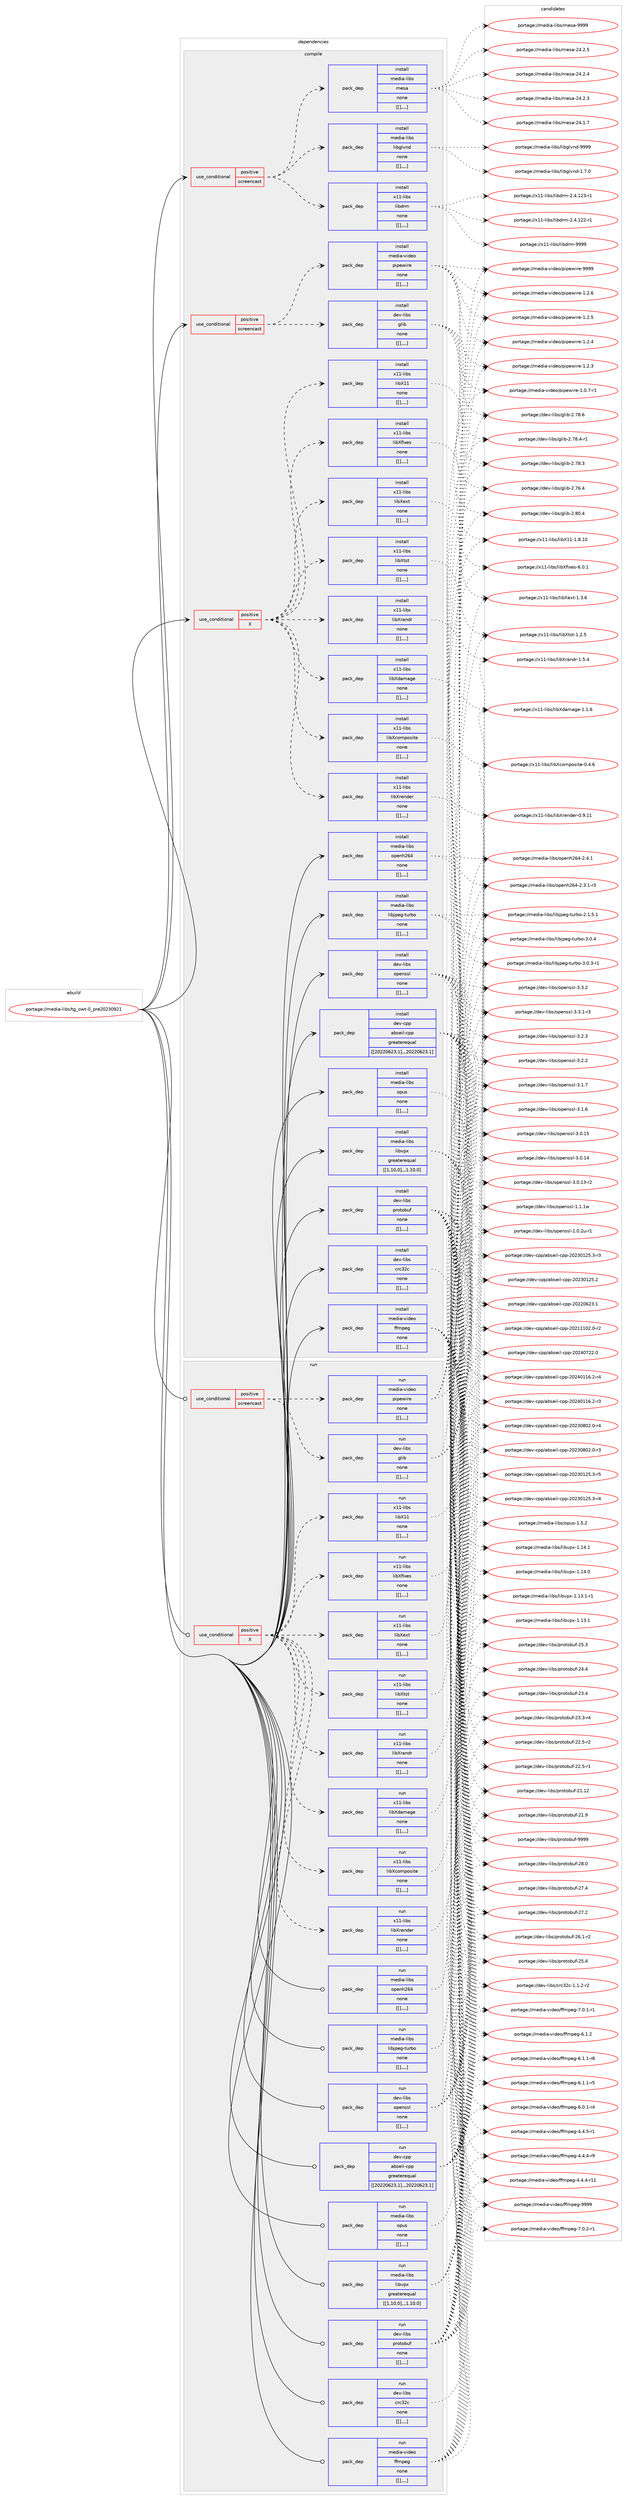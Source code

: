digraph prolog {

# *************
# Graph options
# *************

newrank=true;
concentrate=true;
compound=true;
graph [rankdir=LR,fontname=Helvetica,fontsize=10,ranksep=1.5];#, ranksep=2.5, nodesep=0.2];
edge  [arrowhead=vee];
node  [fontname=Helvetica,fontsize=10];

# **********
# The ebuild
# **********

subgraph cluster_leftcol {
color=gray;
label=<<i>ebuild</i>>;
id [label="portage://media-libs/tg_owt-0_pre20230921", color=red, width=4, href="../media-libs/tg_owt-0_pre20230921.svg"];
}

# ****************
# The dependencies
# ****************

subgraph cluster_midcol {
color=gray;
label=<<i>dependencies</i>>;
subgraph cluster_compile {
fillcolor="#eeeeee";
style=filled;
label=<<i>compile</i>>;
subgraph cond83472 {
dependency327922 [label=<<TABLE BORDER="0" CELLBORDER="1" CELLSPACING="0" CELLPADDING="4"><TR><TD ROWSPAN="3" CELLPADDING="10">use_conditional</TD></TR><TR><TD>positive</TD></TR><TR><TD>X</TD></TR></TABLE>>, shape=none, color=red];
subgraph pack241782 {
dependency327925 [label=<<TABLE BORDER="0" CELLBORDER="1" CELLSPACING="0" CELLPADDING="4" WIDTH="220"><TR><TD ROWSPAN="6" CELLPADDING="30">pack_dep</TD></TR><TR><TD WIDTH="110">install</TD></TR><TR><TD>x11-libs</TD></TR><TR><TD>libX11</TD></TR><TR><TD>none</TD></TR><TR><TD>[[],,,,]</TD></TR></TABLE>>, shape=none, color=blue];
}
dependency327922:e -> dependency327925:w [weight=20,style="dashed",arrowhead="vee"];
subgraph pack241792 {
dependency327944 [label=<<TABLE BORDER="0" CELLBORDER="1" CELLSPACING="0" CELLPADDING="4" WIDTH="220"><TR><TD ROWSPAN="6" CELLPADDING="30">pack_dep</TD></TR><TR><TD WIDTH="110">install</TD></TR><TR><TD>x11-libs</TD></TR><TR><TD>libXcomposite</TD></TR><TR><TD>none</TD></TR><TR><TD>[[],,,,]</TD></TR></TABLE>>, shape=none, color=blue];
}
dependency327922:e -> dependency327944:w [weight=20,style="dashed",arrowhead="vee"];
subgraph pack241840 {
dependency328044 [label=<<TABLE BORDER="0" CELLBORDER="1" CELLSPACING="0" CELLPADDING="4" WIDTH="220"><TR><TD ROWSPAN="6" CELLPADDING="30">pack_dep</TD></TR><TR><TD WIDTH="110">install</TD></TR><TR><TD>x11-libs</TD></TR><TR><TD>libXdamage</TD></TR><TR><TD>none</TD></TR><TR><TD>[[],,,,]</TD></TR></TABLE>>, shape=none, color=blue];
}
dependency327922:e -> dependency328044:w [weight=20,style="dashed",arrowhead="vee"];
subgraph pack241875 {
dependency328123 [label=<<TABLE BORDER="0" CELLBORDER="1" CELLSPACING="0" CELLPADDING="4" WIDTH="220"><TR><TD ROWSPAN="6" CELLPADDING="30">pack_dep</TD></TR><TR><TD WIDTH="110">install</TD></TR><TR><TD>x11-libs</TD></TR><TR><TD>libXext</TD></TR><TR><TD>none</TD></TR><TR><TD>[[],,,,]</TD></TR></TABLE>>, shape=none, color=blue];
}
dependency327922:e -> dependency328123:w [weight=20,style="dashed",arrowhead="vee"];
subgraph pack241908 {
dependency328169 [label=<<TABLE BORDER="0" CELLBORDER="1" CELLSPACING="0" CELLPADDING="4" WIDTH="220"><TR><TD ROWSPAN="6" CELLPADDING="30">pack_dep</TD></TR><TR><TD WIDTH="110">install</TD></TR><TR><TD>x11-libs</TD></TR><TR><TD>libXfixes</TD></TR><TR><TD>none</TD></TR><TR><TD>[[],,,,]</TD></TR></TABLE>>, shape=none, color=blue];
}
dependency327922:e -> dependency328169:w [weight=20,style="dashed",arrowhead="vee"];
subgraph pack241937 {
dependency328188 [label=<<TABLE BORDER="0" CELLBORDER="1" CELLSPACING="0" CELLPADDING="4" WIDTH="220"><TR><TD ROWSPAN="6" CELLPADDING="30">pack_dep</TD></TR><TR><TD WIDTH="110">install</TD></TR><TR><TD>x11-libs</TD></TR><TR><TD>libXrender</TD></TR><TR><TD>none</TD></TR><TR><TD>[[],,,,]</TD></TR></TABLE>>, shape=none, color=blue];
}
dependency327922:e -> dependency328188:w [weight=20,style="dashed",arrowhead="vee"];
subgraph pack241965 {
dependency328224 [label=<<TABLE BORDER="0" CELLBORDER="1" CELLSPACING="0" CELLPADDING="4" WIDTH="220"><TR><TD ROWSPAN="6" CELLPADDING="30">pack_dep</TD></TR><TR><TD WIDTH="110">install</TD></TR><TR><TD>x11-libs</TD></TR><TR><TD>libXrandr</TD></TR><TR><TD>none</TD></TR><TR><TD>[[],,,,]</TD></TR></TABLE>>, shape=none, color=blue];
}
dependency327922:e -> dependency328224:w [weight=20,style="dashed",arrowhead="vee"];
subgraph pack241969 {
dependency328227 [label=<<TABLE BORDER="0" CELLBORDER="1" CELLSPACING="0" CELLPADDING="4" WIDTH="220"><TR><TD ROWSPAN="6" CELLPADDING="30">pack_dep</TD></TR><TR><TD WIDTH="110">install</TD></TR><TR><TD>x11-libs</TD></TR><TR><TD>libXtst</TD></TR><TR><TD>none</TD></TR><TR><TD>[[],,,,]</TD></TR></TABLE>>, shape=none, color=blue];
}
dependency327922:e -> dependency328227:w [weight=20,style="dashed",arrowhead="vee"];
}
id:e -> dependency327922:w [weight=20,style="solid",arrowhead="vee"];
subgraph cond83615 {
dependency328356 [label=<<TABLE BORDER="0" CELLBORDER="1" CELLSPACING="0" CELLPADDING="4"><TR><TD ROWSPAN="3" CELLPADDING="10">use_conditional</TD></TR><TR><TD>positive</TD></TR><TR><TD>screencast</TD></TR></TABLE>>, shape=none, color=red];
subgraph pack242052 {
dependency328359 [label=<<TABLE BORDER="0" CELLBORDER="1" CELLSPACING="0" CELLPADDING="4" WIDTH="220"><TR><TD ROWSPAN="6" CELLPADDING="30">pack_dep</TD></TR><TR><TD WIDTH="110">install</TD></TR><TR><TD>dev-libs</TD></TR><TR><TD>glib</TD></TR><TR><TD>none</TD></TR><TR><TD>[[],,,,]</TD></TR></TABLE>>, shape=none, color=blue];
}
dependency328356:e -> dependency328359:w [weight=20,style="dashed",arrowhead="vee"];
subgraph pack242053 {
dependency328406 [label=<<TABLE BORDER="0" CELLBORDER="1" CELLSPACING="0" CELLPADDING="4" WIDTH="220"><TR><TD ROWSPAN="6" CELLPADDING="30">pack_dep</TD></TR><TR><TD WIDTH="110">install</TD></TR><TR><TD>media-video</TD></TR><TR><TD>pipewire</TD></TR><TR><TD>none</TD></TR><TR><TD>[[],,,,]</TD></TR></TABLE>>, shape=none, color=blue];
}
dependency328356:e -> dependency328406:w [weight=20,style="dashed",arrowhead="vee"];
}
id:e -> dependency328356:w [weight=20,style="solid",arrowhead="vee"];
subgraph cond83661 {
dependency328428 [label=<<TABLE BORDER="0" CELLBORDER="1" CELLSPACING="0" CELLPADDING="4"><TR><TD ROWSPAN="3" CELLPADDING="10">use_conditional</TD></TR><TR><TD>positive</TD></TR><TR><TD>screencast</TD></TR></TABLE>>, shape=none, color=red];
subgraph pack242096 {
dependency328454 [label=<<TABLE BORDER="0" CELLBORDER="1" CELLSPACING="0" CELLPADDING="4" WIDTH="220"><TR><TD ROWSPAN="6" CELLPADDING="30">pack_dep</TD></TR><TR><TD WIDTH="110">install</TD></TR><TR><TD>media-libs</TD></TR><TR><TD>libglvnd</TD></TR><TR><TD>none</TD></TR><TR><TD>[[],,,,]</TD></TR></TABLE>>, shape=none, color=blue];
}
dependency328428:e -> dependency328454:w [weight=20,style="dashed",arrowhead="vee"];
subgraph pack242114 {
dependency328481 [label=<<TABLE BORDER="0" CELLBORDER="1" CELLSPACING="0" CELLPADDING="4" WIDTH="220"><TR><TD ROWSPAN="6" CELLPADDING="30">pack_dep</TD></TR><TR><TD WIDTH="110">install</TD></TR><TR><TD>media-libs</TD></TR><TR><TD>mesa</TD></TR><TR><TD>none</TD></TR><TR><TD>[[],,,,]</TD></TR></TABLE>>, shape=none, color=blue];
}
dependency328428:e -> dependency328481:w [weight=20,style="dashed",arrowhead="vee"];
subgraph pack242139 {
dependency328506 [label=<<TABLE BORDER="0" CELLBORDER="1" CELLSPACING="0" CELLPADDING="4" WIDTH="220"><TR><TD ROWSPAN="6" CELLPADDING="30">pack_dep</TD></TR><TR><TD WIDTH="110">install</TD></TR><TR><TD>x11-libs</TD></TR><TR><TD>libdrm</TD></TR><TR><TD>none</TD></TR><TR><TD>[[],,,,]</TD></TR></TABLE>>, shape=none, color=blue];
}
dependency328428:e -> dependency328506:w [weight=20,style="dashed",arrowhead="vee"];
}
id:e -> dependency328428:w [weight=20,style="solid",arrowhead="vee"];
subgraph pack242147 {
dependency328536 [label=<<TABLE BORDER="0" CELLBORDER="1" CELLSPACING="0" CELLPADDING="4" WIDTH="220"><TR><TD ROWSPAN="6" CELLPADDING="30">pack_dep</TD></TR><TR><TD WIDTH="110">install</TD></TR><TR><TD>dev-cpp</TD></TR><TR><TD>abseil-cpp</TD></TR><TR><TD>greaterequal</TD></TR><TR><TD>[[20220623,1],,,20220623.1]</TD></TR></TABLE>>, shape=none, color=blue];
}
id:e -> dependency328536:w [weight=20,style="solid",arrowhead="vee"];
subgraph pack242181 {
dependency328585 [label=<<TABLE BORDER="0" CELLBORDER="1" CELLSPACING="0" CELLPADDING="4" WIDTH="220"><TR><TD ROWSPAN="6" CELLPADDING="30">pack_dep</TD></TR><TR><TD WIDTH="110">install</TD></TR><TR><TD>dev-libs</TD></TR><TR><TD>crc32c</TD></TR><TR><TD>none</TD></TR><TR><TD>[[],,,,]</TD></TR></TABLE>>, shape=none, color=blue];
}
id:e -> dependency328585:w [weight=20,style="solid",arrowhead="vee"];
subgraph pack242200 {
dependency328590 [label=<<TABLE BORDER="0" CELLBORDER="1" CELLSPACING="0" CELLPADDING="4" WIDTH="220"><TR><TD ROWSPAN="6" CELLPADDING="30">pack_dep</TD></TR><TR><TD WIDTH="110">install</TD></TR><TR><TD>dev-libs</TD></TR><TR><TD>openssl</TD></TR><TR><TD>none</TD></TR><TR><TD>[[],,,,]</TD></TR></TABLE>>, shape=none, color=blue];
}
id:e -> dependency328590:w [weight=20,style="solid",arrowhead="vee"];
subgraph pack242215 {
dependency328660 [label=<<TABLE BORDER="0" CELLBORDER="1" CELLSPACING="0" CELLPADDING="4" WIDTH="220"><TR><TD ROWSPAN="6" CELLPADDING="30">pack_dep</TD></TR><TR><TD WIDTH="110">install</TD></TR><TR><TD>dev-libs</TD></TR><TR><TD>protobuf</TD></TR><TR><TD>none</TD></TR><TR><TD>[[],,,,]</TD></TR></TABLE>>, shape=none, color=blue];
}
id:e -> dependency328660:w [weight=20,style="solid",arrowhead="vee"];
subgraph pack242254 {
dependency328689 [label=<<TABLE BORDER="0" CELLBORDER="1" CELLSPACING="0" CELLPADDING="4" WIDTH="220"><TR><TD ROWSPAN="6" CELLPADDING="30">pack_dep</TD></TR><TR><TD WIDTH="110">install</TD></TR><TR><TD>media-libs</TD></TR><TR><TD>libjpeg-turbo</TD></TR><TR><TD>none</TD></TR><TR><TD>[[],,,,]</TD></TR></TABLE>>, shape=none, color=blue];
}
id:e -> dependency328689:w [weight=20,style="solid",arrowhead="vee"];
subgraph pack242268 {
dependency328711 [label=<<TABLE BORDER="0" CELLBORDER="1" CELLSPACING="0" CELLPADDING="4" WIDTH="220"><TR><TD ROWSPAN="6" CELLPADDING="30">pack_dep</TD></TR><TR><TD WIDTH="110">install</TD></TR><TR><TD>media-libs</TD></TR><TR><TD>libvpx</TD></TR><TR><TD>greaterequal</TD></TR><TR><TD>[[1,10,0],,,1.10.0]</TD></TR></TABLE>>, shape=none, color=blue];
}
id:e -> dependency328711:w [weight=20,style="solid",arrowhead="vee"];
subgraph pack242294 {
dependency328751 [label=<<TABLE BORDER="0" CELLBORDER="1" CELLSPACING="0" CELLPADDING="4" WIDTH="220"><TR><TD ROWSPAN="6" CELLPADDING="30">pack_dep</TD></TR><TR><TD WIDTH="110">install</TD></TR><TR><TD>media-libs</TD></TR><TR><TD>openh264</TD></TR><TR><TD>none</TD></TR><TR><TD>[[],,,,]</TD></TR></TABLE>>, shape=none, color=blue];
}
id:e -> dependency328751:w [weight=20,style="solid",arrowhead="vee"];
subgraph pack242315 {
dependency328778 [label=<<TABLE BORDER="0" CELLBORDER="1" CELLSPACING="0" CELLPADDING="4" WIDTH="220"><TR><TD ROWSPAN="6" CELLPADDING="30">pack_dep</TD></TR><TR><TD WIDTH="110">install</TD></TR><TR><TD>media-libs</TD></TR><TR><TD>opus</TD></TR><TR><TD>none</TD></TR><TR><TD>[[],,,,]</TD></TR></TABLE>>, shape=none, color=blue];
}
id:e -> dependency328778:w [weight=20,style="solid",arrowhead="vee"];
subgraph pack242342 {
dependency328829 [label=<<TABLE BORDER="0" CELLBORDER="1" CELLSPACING="0" CELLPADDING="4" WIDTH="220"><TR><TD ROWSPAN="6" CELLPADDING="30">pack_dep</TD></TR><TR><TD WIDTH="110">install</TD></TR><TR><TD>media-video</TD></TR><TR><TD>ffmpeg</TD></TR><TR><TD>none</TD></TR><TR><TD>[[],,,,]</TD></TR></TABLE>>, shape=none, color=blue];
}
id:e -> dependency328829:w [weight=20,style="solid",arrowhead="vee"];
}
subgraph cluster_compileandrun {
fillcolor="#eeeeee";
style=filled;
label=<<i>compile and run</i>>;
}
subgraph cluster_run {
fillcolor="#eeeeee";
style=filled;
label=<<i>run</i>>;
subgraph cond83806 {
dependency328876 [label=<<TABLE BORDER="0" CELLBORDER="1" CELLSPACING="0" CELLPADDING="4"><TR><TD ROWSPAN="3" CELLPADDING="10">use_conditional</TD></TR><TR><TD>positive</TD></TR><TR><TD>X</TD></TR></TABLE>>, shape=none, color=red];
subgraph pack242397 {
dependency328879 [label=<<TABLE BORDER="0" CELLBORDER="1" CELLSPACING="0" CELLPADDING="4" WIDTH="220"><TR><TD ROWSPAN="6" CELLPADDING="30">pack_dep</TD></TR><TR><TD WIDTH="110">run</TD></TR><TR><TD>x11-libs</TD></TR><TR><TD>libX11</TD></TR><TR><TD>none</TD></TR><TR><TD>[[],,,,]</TD></TR></TABLE>>, shape=none, color=blue];
}
dependency328876:e -> dependency328879:w [weight=20,style="dashed",arrowhead="vee"];
subgraph pack242402 {
dependency328958 [label=<<TABLE BORDER="0" CELLBORDER="1" CELLSPACING="0" CELLPADDING="4" WIDTH="220"><TR><TD ROWSPAN="6" CELLPADDING="30">pack_dep</TD></TR><TR><TD WIDTH="110">run</TD></TR><TR><TD>x11-libs</TD></TR><TR><TD>libXcomposite</TD></TR><TR><TD>none</TD></TR><TR><TD>[[],,,,]</TD></TR></TABLE>>, shape=none, color=blue];
}
dependency328876:e -> dependency328958:w [weight=20,style="dashed",arrowhead="vee"];
subgraph pack242466 {
dependency329001 [label=<<TABLE BORDER="0" CELLBORDER="1" CELLSPACING="0" CELLPADDING="4" WIDTH="220"><TR><TD ROWSPAN="6" CELLPADDING="30">pack_dep</TD></TR><TR><TD WIDTH="110">run</TD></TR><TR><TD>x11-libs</TD></TR><TR><TD>libXdamage</TD></TR><TR><TD>none</TD></TR><TR><TD>[[],,,,]</TD></TR></TABLE>>, shape=none, color=blue];
}
dependency328876:e -> dependency329001:w [weight=20,style="dashed",arrowhead="vee"];
subgraph pack242479 {
dependency329073 [label=<<TABLE BORDER="0" CELLBORDER="1" CELLSPACING="0" CELLPADDING="4" WIDTH="220"><TR><TD ROWSPAN="6" CELLPADDING="30">pack_dep</TD></TR><TR><TD WIDTH="110">run</TD></TR><TR><TD>x11-libs</TD></TR><TR><TD>libXext</TD></TR><TR><TD>none</TD></TR><TR><TD>[[],,,,]</TD></TR></TABLE>>, shape=none, color=blue];
}
dependency328876:e -> dependency329073:w [weight=20,style="dashed",arrowhead="vee"];
subgraph pack242517 {
dependency329096 [label=<<TABLE BORDER="0" CELLBORDER="1" CELLSPACING="0" CELLPADDING="4" WIDTH="220"><TR><TD ROWSPAN="6" CELLPADDING="30">pack_dep</TD></TR><TR><TD WIDTH="110">run</TD></TR><TR><TD>x11-libs</TD></TR><TR><TD>libXfixes</TD></TR><TR><TD>none</TD></TR><TR><TD>[[],,,,]</TD></TR></TABLE>>, shape=none, color=blue];
}
dependency328876:e -> dependency329096:w [weight=20,style="dashed",arrowhead="vee"];
subgraph pack242525 {
dependency329123 [label=<<TABLE BORDER="0" CELLBORDER="1" CELLSPACING="0" CELLPADDING="4" WIDTH="220"><TR><TD ROWSPAN="6" CELLPADDING="30">pack_dep</TD></TR><TR><TD WIDTH="110">run</TD></TR><TR><TD>x11-libs</TD></TR><TR><TD>libXrender</TD></TR><TR><TD>none</TD></TR><TR><TD>[[],,,,]</TD></TR></TABLE>>, shape=none, color=blue];
}
dependency328876:e -> dependency329123:w [weight=20,style="dashed",arrowhead="vee"];
subgraph pack242573 {
dependency329188 [label=<<TABLE BORDER="0" CELLBORDER="1" CELLSPACING="0" CELLPADDING="4" WIDTH="220"><TR><TD ROWSPAN="6" CELLPADDING="30">pack_dep</TD></TR><TR><TD WIDTH="110">run</TD></TR><TR><TD>x11-libs</TD></TR><TR><TD>libXrandr</TD></TR><TR><TD>none</TD></TR><TR><TD>[[],,,,]</TD></TR></TABLE>>, shape=none, color=blue];
}
dependency328876:e -> dependency329188:w [weight=20,style="dashed",arrowhead="vee"];
subgraph pack242595 {
dependency329226 [label=<<TABLE BORDER="0" CELLBORDER="1" CELLSPACING="0" CELLPADDING="4" WIDTH="220"><TR><TD ROWSPAN="6" CELLPADDING="30">pack_dep</TD></TR><TR><TD WIDTH="110">run</TD></TR><TR><TD>x11-libs</TD></TR><TR><TD>libXtst</TD></TR><TR><TD>none</TD></TR><TR><TD>[[],,,,]</TD></TR></TABLE>>, shape=none, color=blue];
}
dependency328876:e -> dependency329226:w [weight=20,style="dashed",arrowhead="vee"];
}
id:e -> dependency328876:w [weight=20,style="solid",arrowhead="odot"];
subgraph cond83942 {
dependency329261 [label=<<TABLE BORDER="0" CELLBORDER="1" CELLSPACING="0" CELLPADDING="4"><TR><TD ROWSPAN="3" CELLPADDING="10">use_conditional</TD></TR><TR><TD>positive</TD></TR><TR><TD>screencast</TD></TR></TABLE>>, shape=none, color=red];
subgraph pack242631 {
dependency329278 [label=<<TABLE BORDER="0" CELLBORDER="1" CELLSPACING="0" CELLPADDING="4" WIDTH="220"><TR><TD ROWSPAN="6" CELLPADDING="30">pack_dep</TD></TR><TR><TD WIDTH="110">run</TD></TR><TR><TD>dev-libs</TD></TR><TR><TD>glib</TD></TR><TR><TD>none</TD></TR><TR><TD>[[],,,,]</TD></TR></TABLE>>, shape=none, color=blue];
}
dependency329261:e -> dependency329278:w [weight=20,style="dashed",arrowhead="vee"];
subgraph pack242656 {
dependency329296 [label=<<TABLE BORDER="0" CELLBORDER="1" CELLSPACING="0" CELLPADDING="4" WIDTH="220"><TR><TD ROWSPAN="6" CELLPADDING="30">pack_dep</TD></TR><TR><TD WIDTH="110">run</TD></TR><TR><TD>media-video</TD></TR><TR><TD>pipewire</TD></TR><TR><TD>none</TD></TR><TR><TD>[[],,,,]</TD></TR></TABLE>>, shape=none, color=blue];
}
dependency329261:e -> dependency329296:w [weight=20,style="dashed",arrowhead="vee"];
}
id:e -> dependency329261:w [weight=20,style="solid",arrowhead="odot"];
subgraph pack242665 {
dependency329317 [label=<<TABLE BORDER="0" CELLBORDER="1" CELLSPACING="0" CELLPADDING="4" WIDTH="220"><TR><TD ROWSPAN="6" CELLPADDING="30">pack_dep</TD></TR><TR><TD WIDTH="110">run</TD></TR><TR><TD>dev-cpp</TD></TR><TR><TD>abseil-cpp</TD></TR><TR><TD>greaterequal</TD></TR><TR><TD>[[20220623,1],,,20220623.1]</TD></TR></TABLE>>, shape=none, color=blue];
}
id:e -> dependency329317:w [weight=20,style="solid",arrowhead="odot"];
subgraph pack242668 {
dependency329337 [label=<<TABLE BORDER="0" CELLBORDER="1" CELLSPACING="0" CELLPADDING="4" WIDTH="220"><TR><TD ROWSPAN="6" CELLPADDING="30">pack_dep</TD></TR><TR><TD WIDTH="110">run</TD></TR><TR><TD>dev-libs</TD></TR><TR><TD>crc32c</TD></TR><TR><TD>none</TD></TR><TR><TD>[[],,,,]</TD></TR></TABLE>>, shape=none, color=blue];
}
id:e -> dependency329337:w [weight=20,style="solid",arrowhead="odot"];
subgraph pack242719 {
dependency329403 [label=<<TABLE BORDER="0" CELLBORDER="1" CELLSPACING="0" CELLPADDING="4" WIDTH="220"><TR><TD ROWSPAN="6" CELLPADDING="30">pack_dep</TD></TR><TR><TD WIDTH="110">run</TD></TR><TR><TD>dev-libs</TD></TR><TR><TD>openssl</TD></TR><TR><TD>none</TD></TR><TR><TD>[[],,,,]</TD></TR></TABLE>>, shape=none, color=blue];
}
id:e -> dependency329403:w [weight=20,style="solid",arrowhead="odot"];
subgraph pack242807 {
dependency329536 [label=<<TABLE BORDER="0" CELLBORDER="1" CELLSPACING="0" CELLPADDING="4" WIDTH="220"><TR><TD ROWSPAN="6" CELLPADDING="30">pack_dep</TD></TR><TR><TD WIDTH="110">run</TD></TR><TR><TD>dev-libs</TD></TR><TR><TD>protobuf</TD></TR><TR><TD>none</TD></TR><TR><TD>[[],,,,]</TD></TR></TABLE>>, shape=none, color=blue];
}
id:e -> dependency329536:w [weight=20,style="solid",arrowhead="odot"];
subgraph pack242848 {
dependency329608 [label=<<TABLE BORDER="0" CELLBORDER="1" CELLSPACING="0" CELLPADDING="4" WIDTH="220"><TR><TD ROWSPAN="6" CELLPADDING="30">pack_dep</TD></TR><TR><TD WIDTH="110">run</TD></TR><TR><TD>media-libs</TD></TR><TR><TD>libjpeg-turbo</TD></TR><TR><TD>none</TD></TR><TR><TD>[[],,,,]</TD></TR></TABLE>>, shape=none, color=blue];
}
id:e -> dependency329608:w [weight=20,style="solid",arrowhead="odot"];
subgraph pack242877 {
dependency329654 [label=<<TABLE BORDER="0" CELLBORDER="1" CELLSPACING="0" CELLPADDING="4" WIDTH="220"><TR><TD ROWSPAN="6" CELLPADDING="30">pack_dep</TD></TR><TR><TD WIDTH="110">run</TD></TR><TR><TD>media-libs</TD></TR><TR><TD>libvpx</TD></TR><TR><TD>greaterequal</TD></TR><TR><TD>[[1,10,0],,,1.10.0]</TD></TR></TABLE>>, shape=none, color=blue];
}
id:e -> dependency329654:w [weight=20,style="solid",arrowhead="odot"];
subgraph pack242926 {
dependency329679 [label=<<TABLE BORDER="0" CELLBORDER="1" CELLSPACING="0" CELLPADDING="4" WIDTH="220"><TR><TD ROWSPAN="6" CELLPADDING="30">pack_dep</TD></TR><TR><TD WIDTH="110">run</TD></TR><TR><TD>media-libs</TD></TR><TR><TD>openh264</TD></TR><TR><TD>none</TD></TR><TR><TD>[[],,,,]</TD></TR></TABLE>>, shape=none, color=blue];
}
id:e -> dependency329679:w [weight=20,style="solid",arrowhead="odot"];
subgraph pack242984 {
dependency329775 [label=<<TABLE BORDER="0" CELLBORDER="1" CELLSPACING="0" CELLPADDING="4" WIDTH="220"><TR><TD ROWSPAN="6" CELLPADDING="30">pack_dep</TD></TR><TR><TD WIDTH="110">run</TD></TR><TR><TD>media-libs</TD></TR><TR><TD>opus</TD></TR><TR><TD>none</TD></TR><TR><TD>[[],,,,]</TD></TR></TABLE>>, shape=none, color=blue];
}
id:e -> dependency329775:w [weight=20,style="solid",arrowhead="odot"];
subgraph pack243001 {
dependency329795 [label=<<TABLE BORDER="0" CELLBORDER="1" CELLSPACING="0" CELLPADDING="4" WIDTH="220"><TR><TD ROWSPAN="6" CELLPADDING="30">pack_dep</TD></TR><TR><TD WIDTH="110">run</TD></TR><TR><TD>media-video</TD></TR><TR><TD>ffmpeg</TD></TR><TR><TD>none</TD></TR><TR><TD>[[],,,,]</TD></TR></TABLE>>, shape=none, color=blue];
}
id:e -> dependency329795:w [weight=20,style="solid",arrowhead="odot"];
}
}

# **************
# The candidates
# **************

subgraph cluster_choices {
rank=same;
color=gray;
label=<<i>candidates</i>>;

subgraph choice241931 {
color=black;
nodesep=1;
choice12049494510810598115471081059888494945494656464948 [label="portage://x11-libs/libX11-1.8.10", color=red, width=4,href="../x11-libs/libX11-1.8.10.svg"];
dependency327925:e -> choice12049494510810598115471081059888494945494656464948:w [style=dotted,weight="100"];
}
subgraph choice241935 {
color=black;
nodesep=1;
choice1204949451081059811547108105988899111109112111115105116101454846524654 [label="portage://x11-libs/libXcomposite-0.4.6", color=red, width=4,href="../x11-libs/libXcomposite-0.4.6.svg"];
dependency327944:e -> choice1204949451081059811547108105988899111109112111115105116101454846524654:w [style=dotted,weight="100"];
}
subgraph choice241938 {
color=black;
nodesep=1;
choice120494945108105981154710810598881009710997103101454946494654 [label="portage://x11-libs/libXdamage-1.1.6", color=red, width=4,href="../x11-libs/libXdamage-1.1.6.svg"];
dependency328044:e -> choice120494945108105981154710810598881009710997103101454946494654:w [style=dotted,weight="100"];
}
subgraph choice241957 {
color=black;
nodesep=1;
choice12049494510810598115471081059888101120116454946514654 [label="portage://x11-libs/libXext-1.3.6", color=red, width=4,href="../x11-libs/libXext-1.3.6.svg"];
dependency328123:e -> choice12049494510810598115471081059888101120116454946514654:w [style=dotted,weight="100"];
}
subgraph choice242004 {
color=black;
nodesep=1;
choice12049494510810598115471081059888102105120101115455446484649 [label="portage://x11-libs/libXfixes-6.0.1", color=red, width=4,href="../x11-libs/libXfixes-6.0.1.svg"];
dependency328169:e -> choice12049494510810598115471081059888102105120101115455446484649:w [style=dotted,weight="100"];
}
subgraph choice242006 {
color=black;
nodesep=1;
choice1204949451081059811547108105988811410111010010111445484657464949 [label="portage://x11-libs/libXrender-0.9.11", color=red, width=4,href="../x11-libs/libXrender-0.9.11.svg"];
dependency328188:e -> choice1204949451081059811547108105988811410111010010111445484657464949:w [style=dotted,weight="100"];
}
subgraph choice242009 {
color=black;
nodesep=1;
choice1204949451081059811547108105988811497110100114454946534652 [label="portage://x11-libs/libXrandr-1.5.4", color=red, width=4,href="../x11-libs/libXrandr-1.5.4.svg"];
dependency328224:e -> choice1204949451081059811547108105988811497110100114454946534652:w [style=dotted,weight="100"];
}
subgraph choice242051 {
color=black;
nodesep=1;
choice12049494510810598115471081059888116115116454946504653 [label="portage://x11-libs/libXtst-1.2.5", color=red, width=4,href="../x11-libs/libXtst-1.2.5.svg"];
dependency328227:e -> choice12049494510810598115471081059888116115116454946504653:w [style=dotted,weight="100"];
}
subgraph choice242073 {
color=black;
nodesep=1;
choice1001011184510810598115471031081059845504656484652 [label="portage://dev-libs/glib-2.80.4", color=red, width=4,href="../dev-libs/glib-2.80.4.svg"];
choice1001011184510810598115471031081059845504655564654 [label="portage://dev-libs/glib-2.78.6", color=red, width=4,href="../dev-libs/glib-2.78.6.svg"];
choice10010111845108105981154710310810598455046555646524511449 [label="portage://dev-libs/glib-2.78.4-r1", color=red, width=4,href="../dev-libs/glib-2.78.4-r1.svg"];
choice1001011184510810598115471031081059845504655564651 [label="portage://dev-libs/glib-2.78.3", color=red, width=4,href="../dev-libs/glib-2.78.3.svg"];
choice1001011184510810598115471031081059845504655544652 [label="portage://dev-libs/glib-2.76.4", color=red, width=4,href="../dev-libs/glib-2.76.4.svg"];
dependency328359:e -> choice1001011184510810598115471031081059845504656484652:w [style=dotted,weight="100"];
dependency328359:e -> choice1001011184510810598115471031081059845504655564654:w [style=dotted,weight="100"];
dependency328359:e -> choice10010111845108105981154710310810598455046555646524511449:w [style=dotted,weight="100"];
dependency328359:e -> choice1001011184510810598115471031081059845504655564651:w [style=dotted,weight="100"];
dependency328359:e -> choice1001011184510810598115471031081059845504655544652:w [style=dotted,weight="100"];
}
subgraph choice242076 {
color=black;
nodesep=1;
choice1091011001059745118105100101111471121051121011191051141014557575757 [label="portage://media-video/pipewire-9999", color=red, width=4,href="../media-video/pipewire-9999.svg"];
choice109101100105974511810510010111147112105112101119105114101454946504654 [label="portage://media-video/pipewire-1.2.6", color=red, width=4,href="../media-video/pipewire-1.2.6.svg"];
choice109101100105974511810510010111147112105112101119105114101454946504653 [label="portage://media-video/pipewire-1.2.5", color=red, width=4,href="../media-video/pipewire-1.2.5.svg"];
choice109101100105974511810510010111147112105112101119105114101454946504652 [label="portage://media-video/pipewire-1.2.4", color=red, width=4,href="../media-video/pipewire-1.2.4.svg"];
choice109101100105974511810510010111147112105112101119105114101454946504651 [label="portage://media-video/pipewire-1.2.3", color=red, width=4,href="../media-video/pipewire-1.2.3.svg"];
choice1091011001059745118105100101111471121051121011191051141014549464846554511449 [label="portage://media-video/pipewire-1.0.7-r1", color=red, width=4,href="../media-video/pipewire-1.0.7-r1.svg"];
dependency328406:e -> choice1091011001059745118105100101111471121051121011191051141014557575757:w [style=dotted,weight="100"];
dependency328406:e -> choice109101100105974511810510010111147112105112101119105114101454946504654:w [style=dotted,weight="100"];
dependency328406:e -> choice109101100105974511810510010111147112105112101119105114101454946504653:w [style=dotted,weight="100"];
dependency328406:e -> choice109101100105974511810510010111147112105112101119105114101454946504652:w [style=dotted,weight="100"];
dependency328406:e -> choice109101100105974511810510010111147112105112101119105114101454946504651:w [style=dotted,weight="100"];
dependency328406:e -> choice1091011001059745118105100101111471121051121011191051141014549464846554511449:w [style=dotted,weight="100"];
}
subgraph choice242115 {
color=black;
nodesep=1;
choice10910110010597451081059811547108105981031081181101004557575757 [label="portage://media-libs/libglvnd-9999", color=red, width=4,href="../media-libs/libglvnd-9999.svg"];
choice1091011001059745108105981154710810598103108118110100454946554648 [label="portage://media-libs/libglvnd-1.7.0", color=red, width=4,href="../media-libs/libglvnd-1.7.0.svg"];
dependency328454:e -> choice10910110010597451081059811547108105981031081181101004557575757:w [style=dotted,weight="100"];
dependency328454:e -> choice1091011001059745108105981154710810598103108118110100454946554648:w [style=dotted,weight="100"];
}
subgraph choice242132 {
color=black;
nodesep=1;
choice10910110010597451081059811547109101115974557575757 [label="portage://media-libs/mesa-9999", color=red, width=4,href="../media-libs/mesa-9999.svg"];
choice109101100105974510810598115471091011159745505246504653 [label="portage://media-libs/mesa-24.2.5", color=red, width=4,href="../media-libs/mesa-24.2.5.svg"];
choice109101100105974510810598115471091011159745505246504652 [label="portage://media-libs/mesa-24.2.4", color=red, width=4,href="../media-libs/mesa-24.2.4.svg"];
choice109101100105974510810598115471091011159745505246504651 [label="portage://media-libs/mesa-24.2.3", color=red, width=4,href="../media-libs/mesa-24.2.3.svg"];
choice109101100105974510810598115471091011159745505246494655 [label="portage://media-libs/mesa-24.1.7", color=red, width=4,href="../media-libs/mesa-24.1.7.svg"];
dependency328481:e -> choice10910110010597451081059811547109101115974557575757:w [style=dotted,weight="100"];
dependency328481:e -> choice109101100105974510810598115471091011159745505246504653:w [style=dotted,weight="100"];
dependency328481:e -> choice109101100105974510810598115471091011159745505246504652:w [style=dotted,weight="100"];
dependency328481:e -> choice109101100105974510810598115471091011159745505246504651:w [style=dotted,weight="100"];
dependency328481:e -> choice109101100105974510810598115471091011159745505246494655:w [style=dotted,weight="100"];
}
subgraph choice242156 {
color=black;
nodesep=1;
choice1204949451081059811547108105981001141094557575757 [label="portage://x11-libs/libdrm-9999", color=red, width=4,href="../x11-libs/libdrm-9999.svg"];
choice12049494510810598115471081059810011410945504652464950514511449 [label="portage://x11-libs/libdrm-2.4.123-r1", color=red, width=4,href="../x11-libs/libdrm-2.4.123-r1.svg"];
choice12049494510810598115471081059810011410945504652464950504511449 [label="portage://x11-libs/libdrm-2.4.122-r1", color=red, width=4,href="../x11-libs/libdrm-2.4.122-r1.svg"];
dependency328506:e -> choice1204949451081059811547108105981001141094557575757:w [style=dotted,weight="100"];
dependency328506:e -> choice12049494510810598115471081059810011410945504652464950514511449:w [style=dotted,weight="100"];
dependency328506:e -> choice12049494510810598115471081059810011410945504652464950504511449:w [style=dotted,weight="100"];
}
subgraph choice242163 {
color=black;
nodesep=1;
choice100101118459911211247979811510110510845991121124550485052485550504648 [label="portage://dev-cpp/abseil-cpp-20240722.0", color=red, width=4,href="../dev-cpp/abseil-cpp-20240722.0.svg"];
choice1001011184599112112479798115101105108459911211245504850524849495446504511452 [label="portage://dev-cpp/abseil-cpp-20240116.2-r4", color=red, width=4,href="../dev-cpp/abseil-cpp-20240116.2-r4.svg"];
choice1001011184599112112479798115101105108459911211245504850524849495446504511451 [label="portage://dev-cpp/abseil-cpp-20240116.2-r3", color=red, width=4,href="../dev-cpp/abseil-cpp-20240116.2-r3.svg"];
choice1001011184599112112479798115101105108459911211245504850514856485046484511452 [label="portage://dev-cpp/abseil-cpp-20230802.0-r4", color=red, width=4,href="../dev-cpp/abseil-cpp-20230802.0-r4.svg"];
choice1001011184599112112479798115101105108459911211245504850514856485046484511451 [label="portage://dev-cpp/abseil-cpp-20230802.0-r3", color=red, width=4,href="../dev-cpp/abseil-cpp-20230802.0-r3.svg"];
choice1001011184599112112479798115101105108459911211245504850514849505346514511453 [label="portage://dev-cpp/abseil-cpp-20230125.3-r5", color=red, width=4,href="../dev-cpp/abseil-cpp-20230125.3-r5.svg"];
choice1001011184599112112479798115101105108459911211245504850514849505346514511452 [label="portage://dev-cpp/abseil-cpp-20230125.3-r4", color=red, width=4,href="../dev-cpp/abseil-cpp-20230125.3-r4.svg"];
choice1001011184599112112479798115101105108459911211245504850514849505346514511451 [label="portage://dev-cpp/abseil-cpp-20230125.3-r3", color=red, width=4,href="../dev-cpp/abseil-cpp-20230125.3-r3.svg"];
choice100101118459911211247979811510110510845991121124550485051484950534650 [label="portage://dev-cpp/abseil-cpp-20230125.2", color=red, width=4,href="../dev-cpp/abseil-cpp-20230125.2.svg"];
choice100101118459911211247979811510110510845991121124550485050485450514649 [label="portage://dev-cpp/abseil-cpp-20220623.1", color=red, width=4,href="../dev-cpp/abseil-cpp-20220623.1.svg"];
choice1001011184599112112479798115101105108459911211245504850494949485046484511450 [label="portage://dev-cpp/abseil-cpp-20211102.0-r2", color=red, width=4,href="../dev-cpp/abseil-cpp-20211102.0-r2.svg"];
dependency328536:e -> choice100101118459911211247979811510110510845991121124550485052485550504648:w [style=dotted,weight="100"];
dependency328536:e -> choice1001011184599112112479798115101105108459911211245504850524849495446504511452:w [style=dotted,weight="100"];
dependency328536:e -> choice1001011184599112112479798115101105108459911211245504850524849495446504511451:w [style=dotted,weight="100"];
dependency328536:e -> choice1001011184599112112479798115101105108459911211245504850514856485046484511452:w [style=dotted,weight="100"];
dependency328536:e -> choice1001011184599112112479798115101105108459911211245504850514856485046484511451:w [style=dotted,weight="100"];
dependency328536:e -> choice1001011184599112112479798115101105108459911211245504850514849505346514511453:w [style=dotted,weight="100"];
dependency328536:e -> choice1001011184599112112479798115101105108459911211245504850514849505346514511452:w [style=dotted,weight="100"];
dependency328536:e -> choice1001011184599112112479798115101105108459911211245504850514849505346514511451:w [style=dotted,weight="100"];
dependency328536:e -> choice100101118459911211247979811510110510845991121124550485051484950534650:w [style=dotted,weight="100"];
dependency328536:e -> choice100101118459911211247979811510110510845991121124550485050485450514649:w [style=dotted,weight="100"];
dependency328536:e -> choice1001011184599112112479798115101105108459911211245504850494949485046484511450:w [style=dotted,weight="100"];
}
subgraph choice242202 {
color=black;
nodesep=1;
choice10010111845108105981154799114995150994549464946504511450 [label="portage://dev-libs/crc32c-1.1.2-r2", color=red, width=4,href="../dev-libs/crc32c-1.1.2-r2.svg"];
dependency328585:e -> choice10010111845108105981154799114995150994549464946504511450:w [style=dotted,weight="100"];
}
subgraph choice242212 {
color=black;
nodesep=1;
choice100101118451081059811547111112101110115115108455146514650 [label="portage://dev-libs/openssl-3.3.2", color=red, width=4,href="../dev-libs/openssl-3.3.2.svg"];
choice1001011184510810598115471111121011101151151084551465146494511451 [label="portage://dev-libs/openssl-3.3.1-r3", color=red, width=4,href="../dev-libs/openssl-3.3.1-r3.svg"];
choice100101118451081059811547111112101110115115108455146504651 [label="portage://dev-libs/openssl-3.2.3", color=red, width=4,href="../dev-libs/openssl-3.2.3.svg"];
choice100101118451081059811547111112101110115115108455146504650 [label="portage://dev-libs/openssl-3.2.2", color=red, width=4,href="../dev-libs/openssl-3.2.2.svg"];
choice100101118451081059811547111112101110115115108455146494655 [label="portage://dev-libs/openssl-3.1.7", color=red, width=4,href="../dev-libs/openssl-3.1.7.svg"];
choice100101118451081059811547111112101110115115108455146494654 [label="portage://dev-libs/openssl-3.1.6", color=red, width=4,href="../dev-libs/openssl-3.1.6.svg"];
choice10010111845108105981154711111210111011511510845514648464953 [label="portage://dev-libs/openssl-3.0.15", color=red, width=4,href="../dev-libs/openssl-3.0.15.svg"];
choice10010111845108105981154711111210111011511510845514648464952 [label="portage://dev-libs/openssl-3.0.14", color=red, width=4,href="../dev-libs/openssl-3.0.14.svg"];
choice100101118451081059811547111112101110115115108455146484649514511450 [label="portage://dev-libs/openssl-3.0.13-r2", color=red, width=4,href="../dev-libs/openssl-3.0.13-r2.svg"];
choice100101118451081059811547111112101110115115108454946494649119 [label="portage://dev-libs/openssl-1.1.1w", color=red, width=4,href="../dev-libs/openssl-1.1.1w.svg"];
choice1001011184510810598115471111121011101151151084549464846501174511449 [label="portage://dev-libs/openssl-1.0.2u-r1", color=red, width=4,href="../dev-libs/openssl-1.0.2u-r1.svg"];
dependency328590:e -> choice100101118451081059811547111112101110115115108455146514650:w [style=dotted,weight="100"];
dependency328590:e -> choice1001011184510810598115471111121011101151151084551465146494511451:w [style=dotted,weight="100"];
dependency328590:e -> choice100101118451081059811547111112101110115115108455146504651:w [style=dotted,weight="100"];
dependency328590:e -> choice100101118451081059811547111112101110115115108455146504650:w [style=dotted,weight="100"];
dependency328590:e -> choice100101118451081059811547111112101110115115108455146494655:w [style=dotted,weight="100"];
dependency328590:e -> choice100101118451081059811547111112101110115115108455146494654:w [style=dotted,weight="100"];
dependency328590:e -> choice10010111845108105981154711111210111011511510845514648464953:w [style=dotted,weight="100"];
dependency328590:e -> choice10010111845108105981154711111210111011511510845514648464952:w [style=dotted,weight="100"];
dependency328590:e -> choice100101118451081059811547111112101110115115108455146484649514511450:w [style=dotted,weight="100"];
dependency328590:e -> choice100101118451081059811547111112101110115115108454946494649119:w [style=dotted,weight="100"];
dependency328590:e -> choice1001011184510810598115471111121011101151151084549464846501174511449:w [style=dotted,weight="100"];
}
subgraph choice242242 {
color=black;
nodesep=1;
choice100101118451081059811547112114111116111981171024557575757 [label="portage://dev-libs/protobuf-9999", color=red, width=4,href="../dev-libs/protobuf-9999.svg"];
choice100101118451081059811547112114111116111981171024550564648 [label="portage://dev-libs/protobuf-28.0", color=red, width=4,href="../dev-libs/protobuf-28.0.svg"];
choice100101118451081059811547112114111116111981171024550554652 [label="portage://dev-libs/protobuf-27.4", color=red, width=4,href="../dev-libs/protobuf-27.4.svg"];
choice100101118451081059811547112114111116111981171024550554650 [label="portage://dev-libs/protobuf-27.2", color=red, width=4,href="../dev-libs/protobuf-27.2.svg"];
choice1001011184510810598115471121141111161119811710245505446494511450 [label="portage://dev-libs/protobuf-26.1-r2", color=red, width=4,href="../dev-libs/protobuf-26.1-r2.svg"];
choice100101118451081059811547112114111116111981171024550534652 [label="portage://dev-libs/protobuf-25.4", color=red, width=4,href="../dev-libs/protobuf-25.4.svg"];
choice100101118451081059811547112114111116111981171024550534651 [label="portage://dev-libs/protobuf-25.3", color=red, width=4,href="../dev-libs/protobuf-25.3.svg"];
choice100101118451081059811547112114111116111981171024550524652 [label="portage://dev-libs/protobuf-24.4", color=red, width=4,href="../dev-libs/protobuf-24.4.svg"];
choice100101118451081059811547112114111116111981171024550514652 [label="portage://dev-libs/protobuf-23.4", color=red, width=4,href="../dev-libs/protobuf-23.4.svg"];
choice1001011184510810598115471121141111161119811710245505146514511452 [label="portage://dev-libs/protobuf-23.3-r4", color=red, width=4,href="../dev-libs/protobuf-23.3-r4.svg"];
choice1001011184510810598115471121141111161119811710245505046534511450 [label="portage://dev-libs/protobuf-22.5-r2", color=red, width=4,href="../dev-libs/protobuf-22.5-r2.svg"];
choice1001011184510810598115471121141111161119811710245505046534511449 [label="portage://dev-libs/protobuf-22.5-r1", color=red, width=4,href="../dev-libs/protobuf-22.5-r1.svg"];
choice10010111845108105981154711211411111611198117102455049464950 [label="portage://dev-libs/protobuf-21.12", color=red, width=4,href="../dev-libs/protobuf-21.12.svg"];
choice100101118451081059811547112114111116111981171024550494657 [label="portage://dev-libs/protobuf-21.9", color=red, width=4,href="../dev-libs/protobuf-21.9.svg"];
dependency328660:e -> choice100101118451081059811547112114111116111981171024557575757:w [style=dotted,weight="100"];
dependency328660:e -> choice100101118451081059811547112114111116111981171024550564648:w [style=dotted,weight="100"];
dependency328660:e -> choice100101118451081059811547112114111116111981171024550554652:w [style=dotted,weight="100"];
dependency328660:e -> choice100101118451081059811547112114111116111981171024550554650:w [style=dotted,weight="100"];
dependency328660:e -> choice1001011184510810598115471121141111161119811710245505446494511450:w [style=dotted,weight="100"];
dependency328660:e -> choice100101118451081059811547112114111116111981171024550534652:w [style=dotted,weight="100"];
dependency328660:e -> choice100101118451081059811547112114111116111981171024550534651:w [style=dotted,weight="100"];
dependency328660:e -> choice100101118451081059811547112114111116111981171024550524652:w [style=dotted,weight="100"];
dependency328660:e -> choice100101118451081059811547112114111116111981171024550514652:w [style=dotted,weight="100"];
dependency328660:e -> choice1001011184510810598115471121141111161119811710245505146514511452:w [style=dotted,weight="100"];
dependency328660:e -> choice1001011184510810598115471121141111161119811710245505046534511450:w [style=dotted,weight="100"];
dependency328660:e -> choice1001011184510810598115471121141111161119811710245505046534511449:w [style=dotted,weight="100"];
dependency328660:e -> choice10010111845108105981154711211411111611198117102455049464950:w [style=dotted,weight="100"];
dependency328660:e -> choice100101118451081059811547112114111116111981171024550494657:w [style=dotted,weight="100"];
}
subgraph choice242256 {
color=black;
nodesep=1;
choice10910110010597451081059811547108105981061121011034511611711498111455146484652 [label="portage://media-libs/libjpeg-turbo-3.0.4", color=red, width=4,href="../media-libs/libjpeg-turbo-3.0.4.svg"];
choice109101100105974510810598115471081059810611210110345116117114981114551464846514511449 [label="portage://media-libs/libjpeg-turbo-3.0.3-r1", color=red, width=4,href="../media-libs/libjpeg-turbo-3.0.3-r1.svg"];
choice109101100105974510810598115471081059810611210110345116117114981114550464946534649 [label="portage://media-libs/libjpeg-turbo-2.1.5.1", color=red, width=4,href="../media-libs/libjpeg-turbo-2.1.5.1.svg"];
dependency328689:e -> choice10910110010597451081059811547108105981061121011034511611711498111455146484652:w [style=dotted,weight="100"];
dependency328689:e -> choice109101100105974510810598115471081059810611210110345116117114981114551464846514511449:w [style=dotted,weight="100"];
dependency328689:e -> choice109101100105974510810598115471081059810611210110345116117114981114550464946534649:w [style=dotted,weight="100"];
}
subgraph choice242260 {
color=black;
nodesep=1;
choice109101100105974510810598115471081059811811212045494649524649 [label="portage://media-libs/libvpx-1.14.1", color=red, width=4,href="../media-libs/libvpx-1.14.1.svg"];
choice109101100105974510810598115471081059811811212045494649524648 [label="portage://media-libs/libvpx-1.14.0", color=red, width=4,href="../media-libs/libvpx-1.14.0.svg"];
choice1091011001059745108105981154710810598118112120454946495146494511449 [label="portage://media-libs/libvpx-1.13.1-r1", color=red, width=4,href="../media-libs/libvpx-1.13.1-r1.svg"];
choice109101100105974510810598115471081059811811212045494649514649 [label="portage://media-libs/libvpx-1.13.1", color=red, width=4,href="../media-libs/libvpx-1.13.1.svg"];
dependency328711:e -> choice109101100105974510810598115471081059811811212045494649524649:w [style=dotted,weight="100"];
dependency328711:e -> choice109101100105974510810598115471081059811811212045494649524648:w [style=dotted,weight="100"];
dependency328711:e -> choice1091011001059745108105981154710810598118112120454946495146494511449:w [style=dotted,weight="100"];
dependency328711:e -> choice109101100105974510810598115471081059811811212045494649514649:w [style=dotted,weight="100"];
}
subgraph choice242264 {
color=black;
nodesep=1;
choice10910110010597451081059811547111112101110104505452455046524649 [label="portage://media-libs/openh264-2.4.1", color=red, width=4,href="../media-libs/openh264-2.4.1.svg"];
choice109101100105974510810598115471111121011101045054524550465146494511451 [label="portage://media-libs/openh264-2.3.1-r3", color=red, width=4,href="../media-libs/openh264-2.3.1-r3.svg"];
dependency328751:e -> choice10910110010597451081059811547111112101110104505452455046524649:w [style=dotted,weight="100"];
dependency328751:e -> choice109101100105974510810598115471111121011101045054524550465146494511451:w [style=dotted,weight="100"];
}
subgraph choice242277 {
color=black;
nodesep=1;
choice10910110010597451081059811547111112117115454946534650 [label="portage://media-libs/opus-1.5.2", color=red, width=4,href="../media-libs/opus-1.5.2.svg"];
dependency328778:e -> choice10910110010597451081059811547111112117115454946534650:w [style=dotted,weight="100"];
}
subgraph choice242280 {
color=black;
nodesep=1;
choice1091011001059745118105100101111471021021091121011034557575757 [label="portage://media-video/ffmpeg-9999", color=red, width=4,href="../media-video/ffmpeg-9999.svg"];
choice1091011001059745118105100101111471021021091121011034555464846504511449 [label="portage://media-video/ffmpeg-7.0.2-r1", color=red, width=4,href="../media-video/ffmpeg-7.0.2-r1.svg"];
choice1091011001059745118105100101111471021021091121011034555464846494511449 [label="portage://media-video/ffmpeg-7.0.1-r1", color=red, width=4,href="../media-video/ffmpeg-7.0.1-r1.svg"];
choice109101100105974511810510010111147102102109112101103455446494650 [label="portage://media-video/ffmpeg-6.1.2", color=red, width=4,href="../media-video/ffmpeg-6.1.2.svg"];
choice1091011001059745118105100101111471021021091121011034554464946494511456 [label="portage://media-video/ffmpeg-6.1.1-r8", color=red, width=4,href="../media-video/ffmpeg-6.1.1-r8.svg"];
choice1091011001059745118105100101111471021021091121011034554464946494511453 [label="portage://media-video/ffmpeg-6.1.1-r5", color=red, width=4,href="../media-video/ffmpeg-6.1.1-r5.svg"];
choice1091011001059745118105100101111471021021091121011034554464846494511452 [label="portage://media-video/ffmpeg-6.0.1-r4", color=red, width=4,href="../media-video/ffmpeg-6.0.1-r4.svg"];
choice1091011001059745118105100101111471021021091121011034552465246534511449 [label="portage://media-video/ffmpeg-4.4.5-r1", color=red, width=4,href="../media-video/ffmpeg-4.4.5-r1.svg"];
choice1091011001059745118105100101111471021021091121011034552465246524511457 [label="portage://media-video/ffmpeg-4.4.4-r9", color=red, width=4,href="../media-video/ffmpeg-4.4.4-r9.svg"];
choice109101100105974511810510010111147102102109112101103455246524652451144949 [label="portage://media-video/ffmpeg-4.4.4-r11", color=red, width=4,href="../media-video/ffmpeg-4.4.4-r11.svg"];
dependency328829:e -> choice1091011001059745118105100101111471021021091121011034557575757:w [style=dotted,weight="100"];
dependency328829:e -> choice1091011001059745118105100101111471021021091121011034555464846504511449:w [style=dotted,weight="100"];
dependency328829:e -> choice1091011001059745118105100101111471021021091121011034555464846494511449:w [style=dotted,weight="100"];
dependency328829:e -> choice109101100105974511810510010111147102102109112101103455446494650:w [style=dotted,weight="100"];
dependency328829:e -> choice1091011001059745118105100101111471021021091121011034554464946494511456:w [style=dotted,weight="100"];
dependency328829:e -> choice1091011001059745118105100101111471021021091121011034554464946494511453:w [style=dotted,weight="100"];
dependency328829:e -> choice1091011001059745118105100101111471021021091121011034554464846494511452:w [style=dotted,weight="100"];
dependency328829:e -> choice1091011001059745118105100101111471021021091121011034552465246534511449:w [style=dotted,weight="100"];
dependency328829:e -> choice1091011001059745118105100101111471021021091121011034552465246524511457:w [style=dotted,weight="100"];
dependency328829:e -> choice109101100105974511810510010111147102102109112101103455246524652451144949:w [style=dotted,weight="100"];
}
subgraph choice242292 {
color=black;
nodesep=1;
choice12049494510810598115471081059888494945494656464948 [label="portage://x11-libs/libX11-1.8.10", color=red, width=4,href="../x11-libs/libX11-1.8.10.svg"];
dependency328879:e -> choice12049494510810598115471081059888494945494656464948:w [style=dotted,weight="100"];
}
subgraph choice242293 {
color=black;
nodesep=1;
choice1204949451081059811547108105988899111109112111115105116101454846524654 [label="portage://x11-libs/libXcomposite-0.4.6", color=red, width=4,href="../x11-libs/libXcomposite-0.4.6.svg"];
dependency328958:e -> choice1204949451081059811547108105988899111109112111115105116101454846524654:w [style=dotted,weight="100"];
}
subgraph choice242294 {
color=black;
nodesep=1;
choice120494945108105981154710810598881009710997103101454946494654 [label="portage://x11-libs/libXdamage-1.1.6", color=red, width=4,href="../x11-libs/libXdamage-1.1.6.svg"];
dependency329001:e -> choice120494945108105981154710810598881009710997103101454946494654:w [style=dotted,weight="100"];
}
subgraph choice242297 {
color=black;
nodesep=1;
choice12049494510810598115471081059888101120116454946514654 [label="portage://x11-libs/libXext-1.3.6", color=red, width=4,href="../x11-libs/libXext-1.3.6.svg"];
dependency329073:e -> choice12049494510810598115471081059888101120116454946514654:w [style=dotted,weight="100"];
}
subgraph choice242326 {
color=black;
nodesep=1;
choice12049494510810598115471081059888102105120101115455446484649 [label="portage://x11-libs/libXfixes-6.0.1", color=red, width=4,href="../x11-libs/libXfixes-6.0.1.svg"];
dependency329096:e -> choice12049494510810598115471081059888102105120101115455446484649:w [style=dotted,weight="100"];
}
subgraph choice242338 {
color=black;
nodesep=1;
choice1204949451081059811547108105988811410111010010111445484657464949 [label="portage://x11-libs/libXrender-0.9.11", color=red, width=4,href="../x11-libs/libXrender-0.9.11.svg"];
dependency329123:e -> choice1204949451081059811547108105988811410111010010111445484657464949:w [style=dotted,weight="100"];
}
subgraph choice242373 {
color=black;
nodesep=1;
choice1204949451081059811547108105988811497110100114454946534652 [label="portage://x11-libs/libXrandr-1.5.4", color=red, width=4,href="../x11-libs/libXrandr-1.5.4.svg"];
dependency329188:e -> choice1204949451081059811547108105988811497110100114454946534652:w [style=dotted,weight="100"];
}
subgraph choice242391 {
color=black;
nodesep=1;
choice12049494510810598115471081059888116115116454946504653 [label="portage://x11-libs/libXtst-1.2.5", color=red, width=4,href="../x11-libs/libXtst-1.2.5.svg"];
dependency329226:e -> choice12049494510810598115471081059888116115116454946504653:w [style=dotted,weight="100"];
}
subgraph choice242394 {
color=black;
nodesep=1;
choice1001011184510810598115471031081059845504656484652 [label="portage://dev-libs/glib-2.80.4", color=red, width=4,href="../dev-libs/glib-2.80.4.svg"];
choice1001011184510810598115471031081059845504655564654 [label="portage://dev-libs/glib-2.78.6", color=red, width=4,href="../dev-libs/glib-2.78.6.svg"];
choice10010111845108105981154710310810598455046555646524511449 [label="portage://dev-libs/glib-2.78.4-r1", color=red, width=4,href="../dev-libs/glib-2.78.4-r1.svg"];
choice1001011184510810598115471031081059845504655564651 [label="portage://dev-libs/glib-2.78.3", color=red, width=4,href="../dev-libs/glib-2.78.3.svg"];
choice1001011184510810598115471031081059845504655544652 [label="portage://dev-libs/glib-2.76.4", color=red, width=4,href="../dev-libs/glib-2.76.4.svg"];
dependency329278:e -> choice1001011184510810598115471031081059845504656484652:w [style=dotted,weight="100"];
dependency329278:e -> choice1001011184510810598115471031081059845504655564654:w [style=dotted,weight="100"];
dependency329278:e -> choice10010111845108105981154710310810598455046555646524511449:w [style=dotted,weight="100"];
dependency329278:e -> choice1001011184510810598115471031081059845504655564651:w [style=dotted,weight="100"];
dependency329278:e -> choice1001011184510810598115471031081059845504655544652:w [style=dotted,weight="100"];
}
subgraph choice242431 {
color=black;
nodesep=1;
choice1091011001059745118105100101111471121051121011191051141014557575757 [label="portage://media-video/pipewire-9999", color=red, width=4,href="../media-video/pipewire-9999.svg"];
choice109101100105974511810510010111147112105112101119105114101454946504654 [label="portage://media-video/pipewire-1.2.6", color=red, width=4,href="../media-video/pipewire-1.2.6.svg"];
choice109101100105974511810510010111147112105112101119105114101454946504653 [label="portage://media-video/pipewire-1.2.5", color=red, width=4,href="../media-video/pipewire-1.2.5.svg"];
choice109101100105974511810510010111147112105112101119105114101454946504652 [label="portage://media-video/pipewire-1.2.4", color=red, width=4,href="../media-video/pipewire-1.2.4.svg"];
choice109101100105974511810510010111147112105112101119105114101454946504651 [label="portage://media-video/pipewire-1.2.3", color=red, width=4,href="../media-video/pipewire-1.2.3.svg"];
choice1091011001059745118105100101111471121051121011191051141014549464846554511449 [label="portage://media-video/pipewire-1.0.7-r1", color=red, width=4,href="../media-video/pipewire-1.0.7-r1.svg"];
dependency329296:e -> choice1091011001059745118105100101111471121051121011191051141014557575757:w [style=dotted,weight="100"];
dependency329296:e -> choice109101100105974511810510010111147112105112101119105114101454946504654:w [style=dotted,weight="100"];
dependency329296:e -> choice109101100105974511810510010111147112105112101119105114101454946504653:w [style=dotted,weight="100"];
dependency329296:e -> choice109101100105974511810510010111147112105112101119105114101454946504652:w [style=dotted,weight="100"];
dependency329296:e -> choice109101100105974511810510010111147112105112101119105114101454946504651:w [style=dotted,weight="100"];
dependency329296:e -> choice1091011001059745118105100101111471121051121011191051141014549464846554511449:w [style=dotted,weight="100"];
}
subgraph choice242456 {
color=black;
nodesep=1;
choice100101118459911211247979811510110510845991121124550485052485550504648 [label="portage://dev-cpp/abseil-cpp-20240722.0", color=red, width=4,href="../dev-cpp/abseil-cpp-20240722.0.svg"];
choice1001011184599112112479798115101105108459911211245504850524849495446504511452 [label="portage://dev-cpp/abseil-cpp-20240116.2-r4", color=red, width=4,href="../dev-cpp/abseil-cpp-20240116.2-r4.svg"];
choice1001011184599112112479798115101105108459911211245504850524849495446504511451 [label="portage://dev-cpp/abseil-cpp-20240116.2-r3", color=red, width=4,href="../dev-cpp/abseil-cpp-20240116.2-r3.svg"];
choice1001011184599112112479798115101105108459911211245504850514856485046484511452 [label="portage://dev-cpp/abseil-cpp-20230802.0-r4", color=red, width=4,href="../dev-cpp/abseil-cpp-20230802.0-r4.svg"];
choice1001011184599112112479798115101105108459911211245504850514856485046484511451 [label="portage://dev-cpp/abseil-cpp-20230802.0-r3", color=red, width=4,href="../dev-cpp/abseil-cpp-20230802.0-r3.svg"];
choice1001011184599112112479798115101105108459911211245504850514849505346514511453 [label="portage://dev-cpp/abseil-cpp-20230125.3-r5", color=red, width=4,href="../dev-cpp/abseil-cpp-20230125.3-r5.svg"];
choice1001011184599112112479798115101105108459911211245504850514849505346514511452 [label="portage://dev-cpp/abseil-cpp-20230125.3-r4", color=red, width=4,href="../dev-cpp/abseil-cpp-20230125.3-r4.svg"];
choice1001011184599112112479798115101105108459911211245504850514849505346514511451 [label="portage://dev-cpp/abseil-cpp-20230125.3-r3", color=red, width=4,href="../dev-cpp/abseil-cpp-20230125.3-r3.svg"];
choice100101118459911211247979811510110510845991121124550485051484950534650 [label="portage://dev-cpp/abseil-cpp-20230125.2", color=red, width=4,href="../dev-cpp/abseil-cpp-20230125.2.svg"];
choice100101118459911211247979811510110510845991121124550485050485450514649 [label="portage://dev-cpp/abseil-cpp-20220623.1", color=red, width=4,href="../dev-cpp/abseil-cpp-20220623.1.svg"];
choice1001011184599112112479798115101105108459911211245504850494949485046484511450 [label="portage://dev-cpp/abseil-cpp-20211102.0-r2", color=red, width=4,href="../dev-cpp/abseil-cpp-20211102.0-r2.svg"];
dependency329317:e -> choice100101118459911211247979811510110510845991121124550485052485550504648:w [style=dotted,weight="100"];
dependency329317:e -> choice1001011184599112112479798115101105108459911211245504850524849495446504511452:w [style=dotted,weight="100"];
dependency329317:e -> choice1001011184599112112479798115101105108459911211245504850524849495446504511451:w [style=dotted,weight="100"];
dependency329317:e -> choice1001011184599112112479798115101105108459911211245504850514856485046484511452:w [style=dotted,weight="100"];
dependency329317:e -> choice1001011184599112112479798115101105108459911211245504850514856485046484511451:w [style=dotted,weight="100"];
dependency329317:e -> choice1001011184599112112479798115101105108459911211245504850514849505346514511453:w [style=dotted,weight="100"];
dependency329317:e -> choice1001011184599112112479798115101105108459911211245504850514849505346514511452:w [style=dotted,weight="100"];
dependency329317:e -> choice1001011184599112112479798115101105108459911211245504850514849505346514511451:w [style=dotted,weight="100"];
dependency329317:e -> choice100101118459911211247979811510110510845991121124550485051484950534650:w [style=dotted,weight="100"];
dependency329317:e -> choice100101118459911211247979811510110510845991121124550485050485450514649:w [style=dotted,weight="100"];
dependency329317:e -> choice1001011184599112112479798115101105108459911211245504850494949485046484511450:w [style=dotted,weight="100"];
}
subgraph choice242506 {
color=black;
nodesep=1;
choice10010111845108105981154799114995150994549464946504511450 [label="portage://dev-libs/crc32c-1.1.2-r2", color=red, width=4,href="../dev-libs/crc32c-1.1.2-r2.svg"];
dependency329337:e -> choice10010111845108105981154799114995150994549464946504511450:w [style=dotted,weight="100"];
}
subgraph choice242511 {
color=black;
nodesep=1;
choice100101118451081059811547111112101110115115108455146514650 [label="portage://dev-libs/openssl-3.3.2", color=red, width=4,href="../dev-libs/openssl-3.3.2.svg"];
choice1001011184510810598115471111121011101151151084551465146494511451 [label="portage://dev-libs/openssl-3.3.1-r3", color=red, width=4,href="../dev-libs/openssl-3.3.1-r3.svg"];
choice100101118451081059811547111112101110115115108455146504651 [label="portage://dev-libs/openssl-3.2.3", color=red, width=4,href="../dev-libs/openssl-3.2.3.svg"];
choice100101118451081059811547111112101110115115108455146504650 [label="portage://dev-libs/openssl-3.2.2", color=red, width=4,href="../dev-libs/openssl-3.2.2.svg"];
choice100101118451081059811547111112101110115115108455146494655 [label="portage://dev-libs/openssl-3.1.7", color=red, width=4,href="../dev-libs/openssl-3.1.7.svg"];
choice100101118451081059811547111112101110115115108455146494654 [label="portage://dev-libs/openssl-3.1.6", color=red, width=4,href="../dev-libs/openssl-3.1.6.svg"];
choice10010111845108105981154711111210111011511510845514648464953 [label="portage://dev-libs/openssl-3.0.15", color=red, width=4,href="../dev-libs/openssl-3.0.15.svg"];
choice10010111845108105981154711111210111011511510845514648464952 [label="portage://dev-libs/openssl-3.0.14", color=red, width=4,href="../dev-libs/openssl-3.0.14.svg"];
choice100101118451081059811547111112101110115115108455146484649514511450 [label="portage://dev-libs/openssl-3.0.13-r2", color=red, width=4,href="../dev-libs/openssl-3.0.13-r2.svg"];
choice100101118451081059811547111112101110115115108454946494649119 [label="portage://dev-libs/openssl-1.1.1w", color=red, width=4,href="../dev-libs/openssl-1.1.1w.svg"];
choice1001011184510810598115471111121011101151151084549464846501174511449 [label="portage://dev-libs/openssl-1.0.2u-r1", color=red, width=4,href="../dev-libs/openssl-1.0.2u-r1.svg"];
dependency329403:e -> choice100101118451081059811547111112101110115115108455146514650:w [style=dotted,weight="100"];
dependency329403:e -> choice1001011184510810598115471111121011101151151084551465146494511451:w [style=dotted,weight="100"];
dependency329403:e -> choice100101118451081059811547111112101110115115108455146504651:w [style=dotted,weight="100"];
dependency329403:e -> choice100101118451081059811547111112101110115115108455146504650:w [style=dotted,weight="100"];
dependency329403:e -> choice100101118451081059811547111112101110115115108455146494655:w [style=dotted,weight="100"];
dependency329403:e -> choice100101118451081059811547111112101110115115108455146494654:w [style=dotted,weight="100"];
dependency329403:e -> choice10010111845108105981154711111210111011511510845514648464953:w [style=dotted,weight="100"];
dependency329403:e -> choice10010111845108105981154711111210111011511510845514648464952:w [style=dotted,weight="100"];
dependency329403:e -> choice100101118451081059811547111112101110115115108455146484649514511450:w [style=dotted,weight="100"];
dependency329403:e -> choice100101118451081059811547111112101110115115108454946494649119:w [style=dotted,weight="100"];
dependency329403:e -> choice1001011184510810598115471111121011101151151084549464846501174511449:w [style=dotted,weight="100"];
}
subgraph choice242536 {
color=black;
nodesep=1;
choice100101118451081059811547112114111116111981171024557575757 [label="portage://dev-libs/protobuf-9999", color=red, width=4,href="../dev-libs/protobuf-9999.svg"];
choice100101118451081059811547112114111116111981171024550564648 [label="portage://dev-libs/protobuf-28.0", color=red, width=4,href="../dev-libs/protobuf-28.0.svg"];
choice100101118451081059811547112114111116111981171024550554652 [label="portage://dev-libs/protobuf-27.4", color=red, width=4,href="../dev-libs/protobuf-27.4.svg"];
choice100101118451081059811547112114111116111981171024550554650 [label="portage://dev-libs/protobuf-27.2", color=red, width=4,href="../dev-libs/protobuf-27.2.svg"];
choice1001011184510810598115471121141111161119811710245505446494511450 [label="portage://dev-libs/protobuf-26.1-r2", color=red, width=4,href="../dev-libs/protobuf-26.1-r2.svg"];
choice100101118451081059811547112114111116111981171024550534652 [label="portage://dev-libs/protobuf-25.4", color=red, width=4,href="../dev-libs/protobuf-25.4.svg"];
choice100101118451081059811547112114111116111981171024550534651 [label="portage://dev-libs/protobuf-25.3", color=red, width=4,href="../dev-libs/protobuf-25.3.svg"];
choice100101118451081059811547112114111116111981171024550524652 [label="portage://dev-libs/protobuf-24.4", color=red, width=4,href="../dev-libs/protobuf-24.4.svg"];
choice100101118451081059811547112114111116111981171024550514652 [label="portage://dev-libs/protobuf-23.4", color=red, width=4,href="../dev-libs/protobuf-23.4.svg"];
choice1001011184510810598115471121141111161119811710245505146514511452 [label="portage://dev-libs/protobuf-23.3-r4", color=red, width=4,href="../dev-libs/protobuf-23.3-r4.svg"];
choice1001011184510810598115471121141111161119811710245505046534511450 [label="portage://dev-libs/protobuf-22.5-r2", color=red, width=4,href="../dev-libs/protobuf-22.5-r2.svg"];
choice1001011184510810598115471121141111161119811710245505046534511449 [label="portage://dev-libs/protobuf-22.5-r1", color=red, width=4,href="../dev-libs/protobuf-22.5-r1.svg"];
choice10010111845108105981154711211411111611198117102455049464950 [label="portage://dev-libs/protobuf-21.12", color=red, width=4,href="../dev-libs/protobuf-21.12.svg"];
choice100101118451081059811547112114111116111981171024550494657 [label="portage://dev-libs/protobuf-21.9", color=red, width=4,href="../dev-libs/protobuf-21.9.svg"];
dependency329536:e -> choice100101118451081059811547112114111116111981171024557575757:w [style=dotted,weight="100"];
dependency329536:e -> choice100101118451081059811547112114111116111981171024550564648:w [style=dotted,weight="100"];
dependency329536:e -> choice100101118451081059811547112114111116111981171024550554652:w [style=dotted,weight="100"];
dependency329536:e -> choice100101118451081059811547112114111116111981171024550554650:w [style=dotted,weight="100"];
dependency329536:e -> choice1001011184510810598115471121141111161119811710245505446494511450:w [style=dotted,weight="100"];
dependency329536:e -> choice100101118451081059811547112114111116111981171024550534652:w [style=dotted,weight="100"];
dependency329536:e -> choice100101118451081059811547112114111116111981171024550534651:w [style=dotted,weight="100"];
dependency329536:e -> choice100101118451081059811547112114111116111981171024550524652:w [style=dotted,weight="100"];
dependency329536:e -> choice100101118451081059811547112114111116111981171024550514652:w [style=dotted,weight="100"];
dependency329536:e -> choice1001011184510810598115471121141111161119811710245505146514511452:w [style=dotted,weight="100"];
dependency329536:e -> choice1001011184510810598115471121141111161119811710245505046534511450:w [style=dotted,weight="100"];
dependency329536:e -> choice1001011184510810598115471121141111161119811710245505046534511449:w [style=dotted,weight="100"];
dependency329536:e -> choice10010111845108105981154711211411111611198117102455049464950:w [style=dotted,weight="100"];
dependency329536:e -> choice100101118451081059811547112114111116111981171024550494657:w [style=dotted,weight="100"];
}
subgraph choice242576 {
color=black;
nodesep=1;
choice10910110010597451081059811547108105981061121011034511611711498111455146484652 [label="portage://media-libs/libjpeg-turbo-3.0.4", color=red, width=4,href="../media-libs/libjpeg-turbo-3.0.4.svg"];
choice109101100105974510810598115471081059810611210110345116117114981114551464846514511449 [label="portage://media-libs/libjpeg-turbo-3.0.3-r1", color=red, width=4,href="../media-libs/libjpeg-turbo-3.0.3-r1.svg"];
choice109101100105974510810598115471081059810611210110345116117114981114550464946534649 [label="portage://media-libs/libjpeg-turbo-2.1.5.1", color=red, width=4,href="../media-libs/libjpeg-turbo-2.1.5.1.svg"];
dependency329608:e -> choice10910110010597451081059811547108105981061121011034511611711498111455146484652:w [style=dotted,weight="100"];
dependency329608:e -> choice109101100105974510810598115471081059810611210110345116117114981114551464846514511449:w [style=dotted,weight="100"];
dependency329608:e -> choice109101100105974510810598115471081059810611210110345116117114981114550464946534649:w [style=dotted,weight="100"];
}
subgraph choice242582 {
color=black;
nodesep=1;
choice109101100105974510810598115471081059811811212045494649524649 [label="portage://media-libs/libvpx-1.14.1", color=red, width=4,href="../media-libs/libvpx-1.14.1.svg"];
choice109101100105974510810598115471081059811811212045494649524648 [label="portage://media-libs/libvpx-1.14.0", color=red, width=4,href="../media-libs/libvpx-1.14.0.svg"];
choice1091011001059745108105981154710810598118112120454946495146494511449 [label="portage://media-libs/libvpx-1.13.1-r1", color=red, width=4,href="../media-libs/libvpx-1.13.1-r1.svg"];
choice109101100105974510810598115471081059811811212045494649514649 [label="portage://media-libs/libvpx-1.13.1", color=red, width=4,href="../media-libs/libvpx-1.13.1.svg"];
dependency329654:e -> choice109101100105974510810598115471081059811811212045494649524649:w [style=dotted,weight="100"];
dependency329654:e -> choice109101100105974510810598115471081059811811212045494649524648:w [style=dotted,weight="100"];
dependency329654:e -> choice1091011001059745108105981154710810598118112120454946495146494511449:w [style=dotted,weight="100"];
dependency329654:e -> choice109101100105974510810598115471081059811811212045494649514649:w [style=dotted,weight="100"];
}
subgraph choice242596 {
color=black;
nodesep=1;
choice10910110010597451081059811547111112101110104505452455046524649 [label="portage://media-libs/openh264-2.4.1", color=red, width=4,href="../media-libs/openh264-2.4.1.svg"];
choice109101100105974510810598115471111121011101045054524550465146494511451 [label="portage://media-libs/openh264-2.3.1-r3", color=red, width=4,href="../media-libs/openh264-2.3.1-r3.svg"];
dependency329679:e -> choice10910110010597451081059811547111112101110104505452455046524649:w [style=dotted,weight="100"];
dependency329679:e -> choice109101100105974510810598115471111121011101045054524550465146494511451:w [style=dotted,weight="100"];
}
subgraph choice242599 {
color=black;
nodesep=1;
choice10910110010597451081059811547111112117115454946534650 [label="portage://media-libs/opus-1.5.2", color=red, width=4,href="../media-libs/opus-1.5.2.svg"];
dependency329775:e -> choice10910110010597451081059811547111112117115454946534650:w [style=dotted,weight="100"];
}
subgraph choice242632 {
color=black;
nodesep=1;
choice1091011001059745118105100101111471021021091121011034557575757 [label="portage://media-video/ffmpeg-9999", color=red, width=4,href="../media-video/ffmpeg-9999.svg"];
choice1091011001059745118105100101111471021021091121011034555464846504511449 [label="portage://media-video/ffmpeg-7.0.2-r1", color=red, width=4,href="../media-video/ffmpeg-7.0.2-r1.svg"];
choice1091011001059745118105100101111471021021091121011034555464846494511449 [label="portage://media-video/ffmpeg-7.0.1-r1", color=red, width=4,href="../media-video/ffmpeg-7.0.1-r1.svg"];
choice109101100105974511810510010111147102102109112101103455446494650 [label="portage://media-video/ffmpeg-6.1.2", color=red, width=4,href="../media-video/ffmpeg-6.1.2.svg"];
choice1091011001059745118105100101111471021021091121011034554464946494511456 [label="portage://media-video/ffmpeg-6.1.1-r8", color=red, width=4,href="../media-video/ffmpeg-6.1.1-r8.svg"];
choice1091011001059745118105100101111471021021091121011034554464946494511453 [label="portage://media-video/ffmpeg-6.1.1-r5", color=red, width=4,href="../media-video/ffmpeg-6.1.1-r5.svg"];
choice1091011001059745118105100101111471021021091121011034554464846494511452 [label="portage://media-video/ffmpeg-6.0.1-r4", color=red, width=4,href="../media-video/ffmpeg-6.0.1-r4.svg"];
choice1091011001059745118105100101111471021021091121011034552465246534511449 [label="portage://media-video/ffmpeg-4.4.5-r1", color=red, width=4,href="../media-video/ffmpeg-4.4.5-r1.svg"];
choice1091011001059745118105100101111471021021091121011034552465246524511457 [label="portage://media-video/ffmpeg-4.4.4-r9", color=red, width=4,href="../media-video/ffmpeg-4.4.4-r9.svg"];
choice109101100105974511810510010111147102102109112101103455246524652451144949 [label="portage://media-video/ffmpeg-4.4.4-r11", color=red, width=4,href="../media-video/ffmpeg-4.4.4-r11.svg"];
dependency329795:e -> choice1091011001059745118105100101111471021021091121011034557575757:w [style=dotted,weight="100"];
dependency329795:e -> choice1091011001059745118105100101111471021021091121011034555464846504511449:w [style=dotted,weight="100"];
dependency329795:e -> choice1091011001059745118105100101111471021021091121011034555464846494511449:w [style=dotted,weight="100"];
dependency329795:e -> choice109101100105974511810510010111147102102109112101103455446494650:w [style=dotted,weight="100"];
dependency329795:e -> choice1091011001059745118105100101111471021021091121011034554464946494511456:w [style=dotted,weight="100"];
dependency329795:e -> choice1091011001059745118105100101111471021021091121011034554464946494511453:w [style=dotted,weight="100"];
dependency329795:e -> choice1091011001059745118105100101111471021021091121011034554464846494511452:w [style=dotted,weight="100"];
dependency329795:e -> choice1091011001059745118105100101111471021021091121011034552465246534511449:w [style=dotted,weight="100"];
dependency329795:e -> choice1091011001059745118105100101111471021021091121011034552465246524511457:w [style=dotted,weight="100"];
dependency329795:e -> choice109101100105974511810510010111147102102109112101103455246524652451144949:w [style=dotted,weight="100"];
}
}

}
